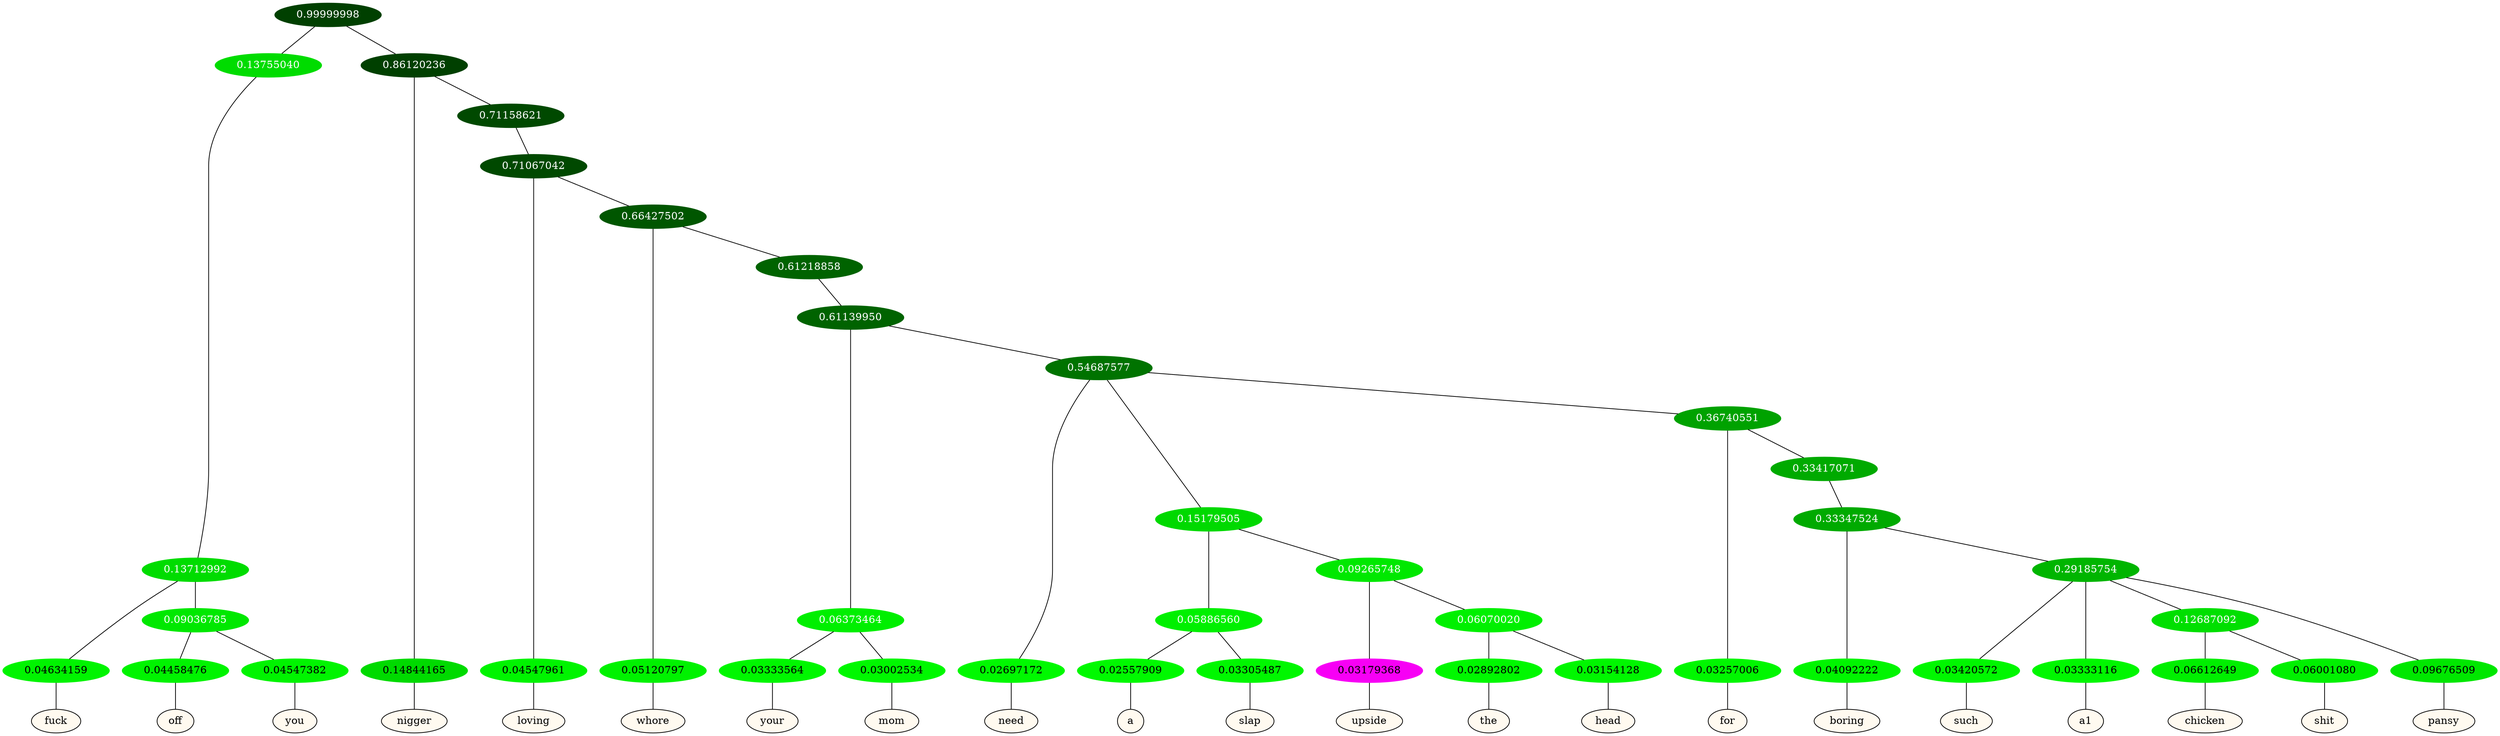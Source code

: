 graph {
	node [format=png height=0.15 nodesep=0.001 ordering=out overlap=prism overlap_scaling=0.01 ranksep=0.001 ratio=0.2 style=filled width=0.15]
	{
		rank=same
		a_w_6 [label=fuck color=black fillcolor=floralwhite style="filled,solid"]
		a_w_9 [label=off color=black fillcolor=floralwhite style="filled,solid"]
		a_w_10 [label=you color=black fillcolor=floralwhite style="filled,solid"]
		a_w_4 [label=nigger color=black fillcolor=floralwhite style="filled,solid"]
		a_w_11 [label=loving color=black fillcolor=floralwhite style="filled,solid"]
		a_w_13 [label=whore color=black fillcolor=floralwhite style="filled,solid"]
		a_w_18 [label=your color=black fillcolor=floralwhite style="filled,solid"]
		a_w_19 [label=mom color=black fillcolor=floralwhite style="filled,solid"]
		a_w_20 [label=need color=black fillcolor=floralwhite style="filled,solid"]
		a_w_27 [label=a color=black fillcolor=floralwhite style="filled,solid"]
		a_w_28 [label=slap color=black fillcolor=floralwhite style="filled,solid"]
		a_w_29 [label=upside color=black fillcolor=floralwhite style="filled,solid"]
		a_w_32 [label=the color=black fillcolor=floralwhite style="filled,solid"]
		a_w_33 [label=head color=black fillcolor=floralwhite style="filled,solid"]
		a_w_25 [label=for color=black fillcolor=floralwhite style="filled,solid"]
		a_w_34 [label=boring color=black fillcolor=floralwhite style="filled,solid"]
		a_w_36 [label=such color=black fillcolor=floralwhite style="filled,solid"]
		a_w_37 [label=a1 color=black fillcolor=floralwhite style="filled,solid"]
		a_w_40 [label=chicken color=black fillcolor=floralwhite style="filled,solid"]
		a_w_41 [label=shit color=black fillcolor=floralwhite style="filled,solid"]
		a_w_39 [label=pansy color=black fillcolor=floralwhite style="filled,solid"]
	}
	a_n_6 -- a_w_6
	a_n_9 -- a_w_9
	a_n_10 -- a_w_10
	a_n_4 -- a_w_4
	a_n_11 -- a_w_11
	a_n_13 -- a_w_13
	a_n_18 -- a_w_18
	a_n_19 -- a_w_19
	a_n_20 -- a_w_20
	a_n_27 -- a_w_27
	a_n_28 -- a_w_28
	a_n_29 -- a_w_29
	a_n_32 -- a_w_32
	a_n_33 -- a_w_33
	a_n_25 -- a_w_25
	a_n_34 -- a_w_34
	a_n_36 -- a_w_36
	a_n_37 -- a_w_37
	a_n_40 -- a_w_40
	a_n_41 -- a_w_41
	a_n_39 -- a_w_39
	{
		rank=same
		a_n_6 [label=0.04634159 color="0.334 1.000 0.954" fontcolor=black]
		a_n_9 [label=0.04458476 color="0.334 1.000 0.955" fontcolor=black]
		a_n_10 [label=0.04547382 color="0.334 1.000 0.955" fontcolor=black]
		a_n_4 [label=0.14844165 color="0.334 1.000 0.852" fontcolor=black]
		a_n_11 [label=0.04547961 color="0.334 1.000 0.955" fontcolor=black]
		a_n_13 [label=0.05120797 color="0.334 1.000 0.949" fontcolor=black]
		a_n_18 [label=0.03333564 color="0.334 1.000 0.967" fontcolor=black]
		a_n_19 [label=0.03002534 color="0.334 1.000 0.970" fontcolor=black]
		a_n_20 [label=0.02697172 color="0.334 1.000 0.973" fontcolor=black]
		a_n_27 [label=0.02557909 color="0.334 1.000 0.974" fontcolor=black]
		a_n_28 [label=0.03305487 color="0.334 1.000 0.967" fontcolor=black]
		a_n_29 [label=0.03179368 color="0.835 1.000 0.968" fontcolor=black]
		a_n_32 [label=0.02892802 color="0.334 1.000 0.971" fontcolor=black]
		a_n_33 [label=0.03154128 color="0.334 1.000 0.968" fontcolor=black]
		a_n_25 [label=0.03257006 color="0.334 1.000 0.967" fontcolor=black]
		a_n_34 [label=0.04092222 color="0.334 1.000 0.959" fontcolor=black]
		a_n_36 [label=0.03420572 color="0.334 1.000 0.966" fontcolor=black]
		a_n_37 [label=0.03333116 color="0.334 1.000 0.967" fontcolor=black]
		a_n_40 [label=0.06612649 color="0.334 1.000 0.934" fontcolor=black]
		a_n_41 [label=0.06001080 color="0.334 1.000 0.940" fontcolor=black]
		a_n_39 [label=0.09676509 color="0.334 1.000 0.903" fontcolor=black]
	}
	a_n_0 [label=0.99999998 color="0.334 1.000 0.250" fontcolor=grey99]
	a_n_1 [label=0.13755040 color="0.334 1.000 0.862" fontcolor=grey99]
	a_n_0 -- a_n_1
	a_n_2 [label=0.86120236 color="0.334 1.000 0.250" fontcolor=grey99]
	a_n_0 -- a_n_2
	a_n_3 [label=0.13712992 color="0.334 1.000 0.863" fontcolor=grey99]
	a_n_1 -- a_n_3
	a_n_2 -- a_n_4
	a_n_5 [label=0.71158621 color="0.334 1.000 0.288" fontcolor=grey99]
	a_n_2 -- a_n_5
	a_n_3 -- a_n_6
	a_n_7 [label=0.09036785 color="0.334 1.000 0.910" fontcolor=grey99]
	a_n_3 -- a_n_7
	a_n_8 [label=0.71067042 color="0.334 1.000 0.289" fontcolor=grey99]
	a_n_5 -- a_n_8
	a_n_7 -- a_n_9
	a_n_7 -- a_n_10
	a_n_8 -- a_n_11
	a_n_12 [label=0.66427502 color="0.334 1.000 0.336" fontcolor=grey99]
	a_n_8 -- a_n_12
	a_n_12 -- a_n_13
	a_n_14 [label=0.61218858 color="0.334 1.000 0.388" fontcolor=grey99]
	a_n_12 -- a_n_14
	a_n_15 [label=0.61139950 color="0.334 1.000 0.389" fontcolor=grey99]
	a_n_14 -- a_n_15
	a_n_16 [label=0.06373464 color="0.334 1.000 0.936" fontcolor=grey99]
	a_n_15 -- a_n_16
	a_n_17 [label=0.54687577 color="0.334 1.000 0.453" fontcolor=grey99]
	a_n_15 -- a_n_17
	a_n_16 -- a_n_18
	a_n_16 -- a_n_19
	a_n_17 -- a_n_20
	a_n_21 [label=0.15179505 color="0.334 1.000 0.848" fontcolor=grey99]
	a_n_17 -- a_n_21
	a_n_22 [label=0.36740551 color="0.334 1.000 0.633" fontcolor=grey99]
	a_n_17 -- a_n_22
	a_n_23 [label=0.05886560 color="0.334 1.000 0.941" fontcolor=grey99]
	a_n_21 -- a_n_23
	a_n_24 [label=0.09265748 color="0.334 1.000 0.907" fontcolor=grey99]
	a_n_21 -- a_n_24
	a_n_22 -- a_n_25
	a_n_26 [label=0.33417071 color="0.334 1.000 0.666" fontcolor=grey99]
	a_n_22 -- a_n_26
	a_n_23 -- a_n_27
	a_n_23 -- a_n_28
	a_n_24 -- a_n_29
	a_n_30 [label=0.06070020 color="0.334 1.000 0.939" fontcolor=grey99]
	a_n_24 -- a_n_30
	a_n_31 [label=0.33347524 color="0.334 1.000 0.667" fontcolor=grey99]
	a_n_26 -- a_n_31
	a_n_30 -- a_n_32
	a_n_30 -- a_n_33
	a_n_31 -- a_n_34
	a_n_35 [label=0.29185754 color="0.334 1.000 0.708" fontcolor=grey99]
	a_n_31 -- a_n_35
	a_n_35 -- a_n_36
	a_n_35 -- a_n_37
	a_n_38 [label=0.12687092 color="0.334 1.000 0.873" fontcolor=grey99]
	a_n_35 -- a_n_38
	a_n_35 -- a_n_39
	a_n_38 -- a_n_40
	a_n_38 -- a_n_41
}
